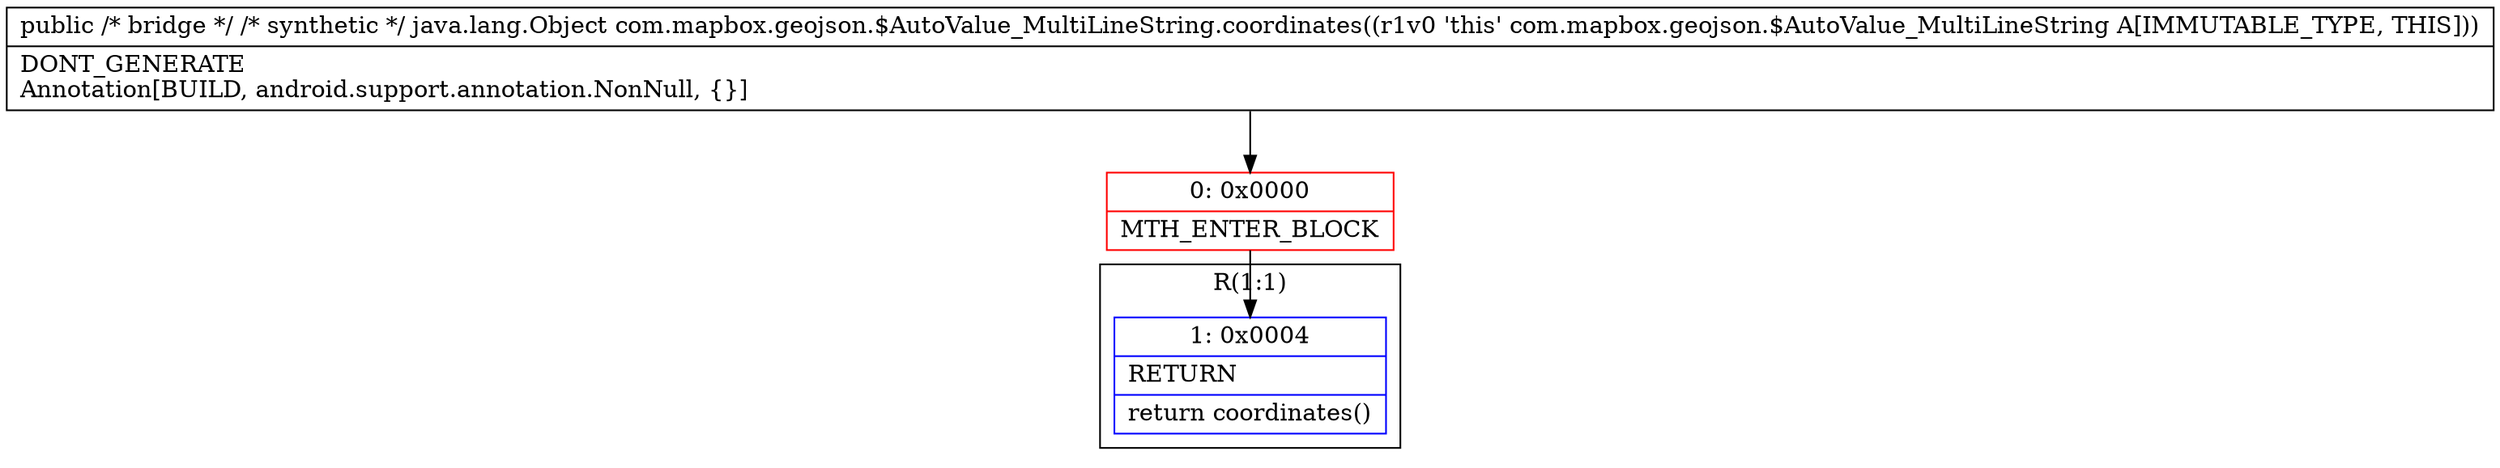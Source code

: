 digraph "CFG forcom.mapbox.geojson.$AutoValue_MultiLineString.coordinates()Ljava\/lang\/Object;" {
subgraph cluster_Region_112437852 {
label = "R(1:1)";
node [shape=record,color=blue];
Node_1 [shape=record,label="{1\:\ 0x0004|RETURN\l|return coordinates()\l}"];
}
Node_0 [shape=record,color=red,label="{0\:\ 0x0000|MTH_ENTER_BLOCK\l}"];
MethodNode[shape=record,label="{public \/* bridge *\/ \/* synthetic *\/ java.lang.Object com.mapbox.geojson.$AutoValue_MultiLineString.coordinates((r1v0 'this' com.mapbox.geojson.$AutoValue_MultiLineString A[IMMUTABLE_TYPE, THIS]))  | DONT_GENERATE\lAnnotation[BUILD, android.support.annotation.NonNull, \{\}]\l}"];
MethodNode -> Node_0;
Node_0 -> Node_1;
}

